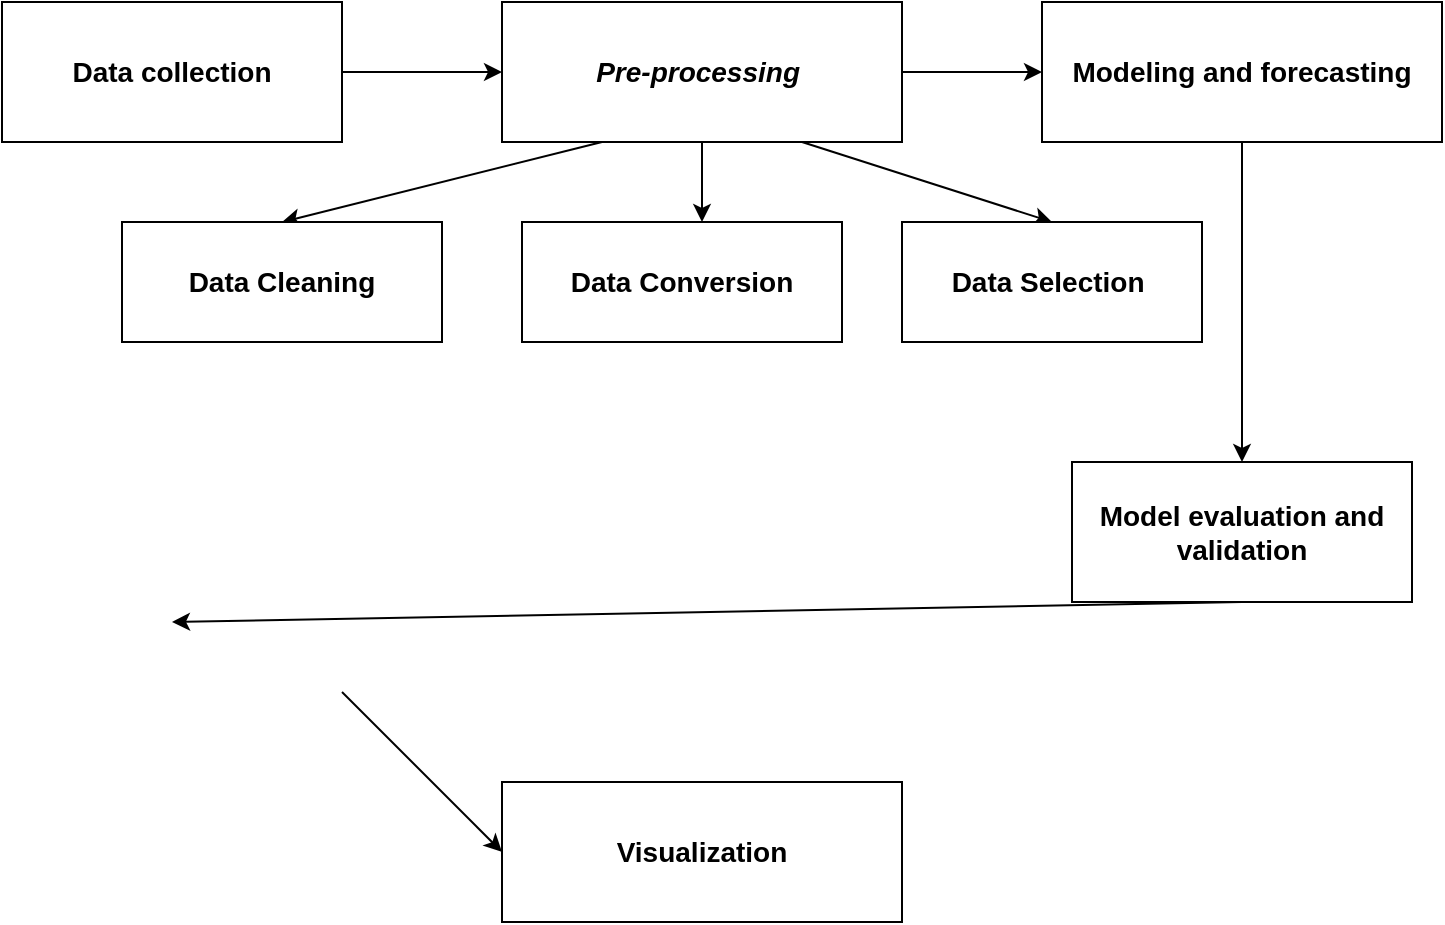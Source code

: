 <mxfile version="20.8.8" type="github">
  <diagram id="_Go5knUFLANZd7xwZMze" name="Page-1">
    <mxGraphModel dx="880" dy="522" grid="1" gridSize="10" guides="1" tooltips="1" connect="1" arrows="1" fold="1" page="1" pageScale="1" pageWidth="850" pageHeight="1100" math="0" shadow="0">
      <root>
        <mxCell id="0" />
        <mxCell id="1" parent="0" />
        <mxCell id="yygzN4d4n03H22SBokD2-1" value="&lt;b style=&quot;font-size: 14px;&quot;&gt;Data collection&lt;/b&gt;" style="rounded=0;whiteSpace=wrap;html=1;" parent="1" vertex="1">
          <mxGeometry x="110" y="50" width="170" height="70" as="geometry" />
        </mxCell>
        <mxCell id="yygzN4d4n03H22SBokD2-3" value="&lt;b&gt;&lt;font style=&quot;font-size: 14px;&quot;&gt;&lt;i&gt;Pre-processing&amp;nbsp;&lt;/i&gt;&lt;/font&gt;&lt;/b&gt;" style="rounded=0;whiteSpace=wrap;html=1;" parent="1" vertex="1">
          <mxGeometry x="360" y="50" width="200" height="70" as="geometry" />
        </mxCell>
        <mxCell id="yygzN4d4n03H22SBokD2-5" value="" style="endArrow=classic;html=1;rounded=0;fontSize=14;exitX=1;exitY=0.5;exitDx=0;exitDy=0;" parent="1" source="yygzN4d4n03H22SBokD2-3" edge="1">
          <mxGeometry width="50" height="50" relative="1" as="geometry">
            <mxPoint x="540" y="84.5" as="sourcePoint" />
            <mxPoint x="630" y="85" as="targetPoint" />
          </mxGeometry>
        </mxCell>
        <mxCell id="yygzN4d4n03H22SBokD2-7" value="" style="endArrow=classic;html=1;rounded=0;fontSize=14;entryX=0;entryY=0.5;entryDx=0;entryDy=0;" parent="1" source="yygzN4d4n03H22SBokD2-1" target="yygzN4d4n03H22SBokD2-3" edge="1">
          <mxGeometry width="50" height="50" relative="1" as="geometry">
            <mxPoint x="250" y="135" as="sourcePoint" />
            <mxPoint x="320.711" y="85" as="targetPoint" />
          </mxGeometry>
        </mxCell>
        <mxCell id="yygzN4d4n03H22SBokD2-13" value="&lt;b&gt;Modeling and forecasting&lt;/b&gt;" style="rounded=0;whiteSpace=wrap;html=1;fontSize=14;" parent="1" vertex="1">
          <mxGeometry x="630" y="50" width="200" height="70" as="geometry" />
        </mxCell>
        <mxCell id="yygzN4d4n03H22SBokD2-14" value="" style="endArrow=classic;html=1;rounded=0;fontSize=14;exitX=0.5;exitY=1;exitDx=0;exitDy=0;entryX=0.5;entryY=0;entryDx=0;entryDy=0;" parent="1" source="yygzN4d4n03H22SBokD2-13" target="yygzN4d4n03H22SBokD2-16" edge="1">
          <mxGeometry width="50" height="50" relative="1" as="geometry">
            <mxPoint x="630" y="235" as="sourcePoint" />
            <mxPoint x="730" y="280" as="targetPoint" />
          </mxGeometry>
        </mxCell>
        <mxCell id="yygzN4d4n03H22SBokD2-16" value="&lt;b&gt;Model evaluation and validation&lt;/b&gt;" style="rounded=0;whiteSpace=wrap;html=1;fontSize=14;" parent="1" vertex="1">
          <mxGeometry x="645" y="280" width="170" height="70" as="geometry" />
        </mxCell>
        <mxCell id="1kpr4tLAv_-yWJT3KtcS-3" value="" style="endArrow=classic;html=1;rounded=0;fontSize=14;exitX=0.5;exitY=1;exitDx=0;exitDy=0;" parent="1" source="yygzN4d4n03H22SBokD2-16" edge="1">
          <mxGeometry width="50" height="50" relative="1" as="geometry">
            <mxPoint x="390" y="235" as="sourcePoint" />
            <mxPoint x="195" y="360" as="targetPoint" />
          </mxGeometry>
        </mxCell>
        <mxCell id="1kpr4tLAv_-yWJT3KtcS-4" value="&lt;b&gt;Visualization&lt;/b&gt;" style="rounded=0;whiteSpace=wrap;html=1;fontSize=14;" parent="1" vertex="1">
          <mxGeometry x="360" y="440" width="200" height="70" as="geometry" />
        </mxCell>
        <mxCell id="1kpr4tLAv_-yWJT3KtcS-5" value="" style="endArrow=classic;html=1;rounded=0;fontSize=14;exitX=1;exitY=0.5;exitDx=0;exitDy=0;entryX=0;entryY=0.5;entryDx=0;entryDy=0;" parent="1" target="1kpr4tLAv_-yWJT3KtcS-4" edge="1">
          <mxGeometry width="50" height="50" relative="1" as="geometry">
            <mxPoint x="280" y="395" as="sourcePoint" />
            <mxPoint x="195" y="330" as="targetPoint" />
          </mxGeometry>
        </mxCell>
        <mxCell id="VdF3tDJNj-FZ14wCiwuR-1" value="" style="endArrow=classic;html=1;rounded=0;fontSize=14;exitX=0.75;exitY=1;exitDx=0;exitDy=0;entryX=0.5;entryY=0;entryDx=0;entryDy=0;" edge="1" parent="1" source="yygzN4d4n03H22SBokD2-3" target="VdF3tDJNj-FZ14wCiwuR-7">
          <mxGeometry width="50" height="50" relative="1" as="geometry">
            <mxPoint x="570" y="95" as="sourcePoint" />
            <mxPoint x="630" y="160" as="targetPoint" />
          </mxGeometry>
        </mxCell>
        <mxCell id="VdF3tDJNj-FZ14wCiwuR-2" value="" style="endArrow=classic;html=1;rounded=0;fontSize=14;exitX=0.5;exitY=1;exitDx=0;exitDy=0;" edge="1" parent="1" source="yygzN4d4n03H22SBokD2-3">
          <mxGeometry width="50" height="50" relative="1" as="geometry">
            <mxPoint x="580" y="105" as="sourcePoint" />
            <mxPoint x="460" y="160" as="targetPoint" />
          </mxGeometry>
        </mxCell>
        <mxCell id="VdF3tDJNj-FZ14wCiwuR-3" value="" style="endArrow=classic;html=1;rounded=0;fontSize=14;exitX=0.25;exitY=1;exitDx=0;exitDy=0;entryX=0.5;entryY=0;entryDx=0;entryDy=0;" edge="1" parent="1" source="yygzN4d4n03H22SBokD2-3" target="VdF3tDJNj-FZ14wCiwuR-5">
          <mxGeometry width="50" height="50" relative="1" as="geometry">
            <mxPoint x="590" y="115" as="sourcePoint" />
            <mxPoint x="360" y="160" as="targetPoint" />
          </mxGeometry>
        </mxCell>
        <mxCell id="VdF3tDJNj-FZ14wCiwuR-5" value="&lt;b&gt;Data Cleaning&lt;/b&gt;" style="rounded=0;whiteSpace=wrap;html=1;fontSize=14;" vertex="1" parent="1">
          <mxGeometry x="170" y="160" width="160" height="60" as="geometry" />
        </mxCell>
        <mxCell id="VdF3tDJNj-FZ14wCiwuR-6" value="&lt;b&gt;Data Conversion&lt;/b&gt;" style="rounded=0;whiteSpace=wrap;html=1;fontSize=14;" vertex="1" parent="1">
          <mxGeometry x="370" y="160" width="160" height="60" as="geometry" />
        </mxCell>
        <mxCell id="VdF3tDJNj-FZ14wCiwuR-7" value="&lt;b&gt;Data Selection&amp;nbsp;&lt;/b&gt;" style="rounded=0;whiteSpace=wrap;html=1;fontSize=14;" vertex="1" parent="1">
          <mxGeometry x="560" y="160" width="150" height="60" as="geometry" />
        </mxCell>
      </root>
    </mxGraphModel>
  </diagram>
</mxfile>
